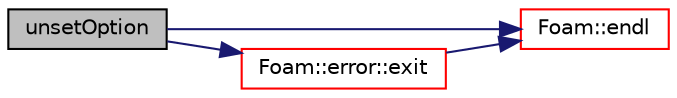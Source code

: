 digraph "unsetOption"
{
  bgcolor="transparent";
  edge [fontname="Helvetica",fontsize="10",labelfontname="Helvetica",labelfontsize="10"];
  node [fontname="Helvetica",fontsize="10",shape=record];
  rankdir="LR";
  Node1 [label="unsetOption",height=0.2,width=0.4,color="black", fillcolor="grey75", style="filled", fontcolor="black"];
  Node1 -> Node2 [color="midnightblue",fontsize="10",style="solid",fontname="Helvetica"];
  Node2 [label="Foam::endl",height=0.2,width=0.4,color="red",URL="$a10758.html#a2db8fe02a0d3909e9351bb4275b23ce4",tooltip="Add newline and flush stream. "];
  Node1 -> Node3 [color="midnightblue",fontsize="10",style="solid",fontname="Helvetica"];
  Node3 [label="Foam::error::exit",height=0.2,width=0.4,color="red",URL="$a00675.html#a8e05d3ad7f8730ff9a8bab5360fd7854",tooltip="Exit : can be called for any error to exit program. "];
  Node3 -> Node2 [color="midnightblue",fontsize="10",style="solid",fontname="Helvetica"];
}
